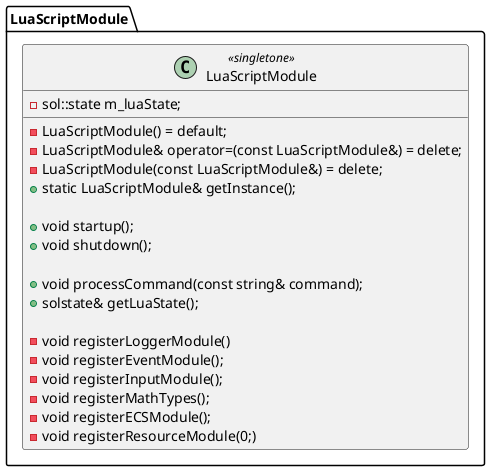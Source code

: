 @startuml
package LuaScriptModule
{
    class LuaScriptModule <<singletone>>
    {
        -LuaScriptModule() = default;
        -LuaScriptModule& operator=(const LuaScriptModule&) = delete;
        -LuaScriptModule(const LuaScriptModule&) = delete;

        -sol::state m_luaState;

        +static LuaScriptModule& getInstance();

        +void startup();
        +void shutdown();

        +void processCommand(const string& command);
        +solstate& getLuaState();

        -void registerLoggerModule()
        -void registerEventModule();
        -void registerInputModule();
        -void registerMathTypes();
        -void registerECSModule();
        -void registerResourceModule(0;)
    }
}
@enduml